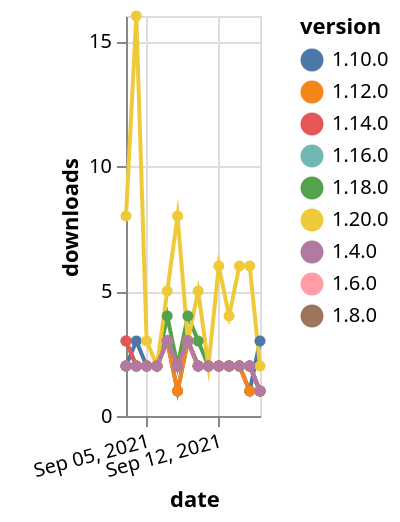 {"$schema": "https://vega.github.io/schema/vega-lite/v5.json", "description": "A simple bar chart with embedded data.", "data": {"values": [{"date": "2021-09-03", "total": 2672, "delta": 2, "version": "1.6.0"}, {"date": "2021-09-04", "total": 2674, "delta": 2, "version": "1.6.0"}, {"date": "2021-09-05", "total": 2676, "delta": 2, "version": "1.6.0"}, {"date": "2021-09-06", "total": 2678, "delta": 2, "version": "1.6.0"}, {"date": "2021-09-07", "total": 2681, "delta": 3, "version": "1.6.0"}, {"date": "2021-09-08", "total": 2683, "delta": 2, "version": "1.6.0"}, {"date": "2021-09-09", "total": 2686, "delta": 3, "version": "1.6.0"}, {"date": "2021-09-10", "total": 2688, "delta": 2, "version": "1.6.0"}, {"date": "2021-09-11", "total": 2690, "delta": 2, "version": "1.6.0"}, {"date": "2021-09-12", "total": 2692, "delta": 2, "version": "1.6.0"}, {"date": "2021-09-13", "total": 2694, "delta": 2, "version": "1.6.0"}, {"date": "2021-09-14", "total": 2696, "delta": 2, "version": "1.6.0"}, {"date": "2021-09-15", "total": 2698, "delta": 2, "version": "1.6.0"}, {"date": "2021-09-16", "total": 2699, "delta": 1, "version": "1.6.0"}, {"date": "2021-09-03", "total": 823, "delta": 3, "version": "1.18.0"}, {"date": "2021-09-04", "total": 825, "delta": 2, "version": "1.18.0"}, {"date": "2021-09-05", "total": 827, "delta": 2, "version": "1.18.0"}, {"date": "2021-09-06", "total": 829, "delta": 2, "version": "1.18.0"}, {"date": "2021-09-07", "total": 833, "delta": 4, "version": "1.18.0"}, {"date": "2021-09-08", "total": 835, "delta": 2, "version": "1.18.0"}, {"date": "2021-09-09", "total": 839, "delta": 4, "version": "1.18.0"}, {"date": "2021-09-10", "total": 842, "delta": 3, "version": "1.18.0"}, {"date": "2021-09-11", "total": 844, "delta": 2, "version": "1.18.0"}, {"date": "2021-09-12", "total": 846, "delta": 2, "version": "1.18.0"}, {"date": "2021-09-13", "total": 848, "delta": 2, "version": "1.18.0"}, {"date": "2021-09-14", "total": 850, "delta": 2, "version": "1.18.0"}, {"date": "2021-09-15", "total": 852, "delta": 2, "version": "1.18.0"}, {"date": "2021-09-16", "total": 853, "delta": 1, "version": "1.18.0"}, {"date": "2021-09-03", "total": 2289, "delta": 2, "version": "1.8.0"}, {"date": "2021-09-04", "total": 2291, "delta": 2, "version": "1.8.0"}, {"date": "2021-09-05", "total": 2293, "delta": 2, "version": "1.8.0"}, {"date": "2021-09-06", "total": 2295, "delta": 2, "version": "1.8.0"}, {"date": "2021-09-07", "total": 2298, "delta": 3, "version": "1.8.0"}, {"date": "2021-09-08", "total": 2300, "delta": 2, "version": "1.8.0"}, {"date": "2021-09-09", "total": 2303, "delta": 3, "version": "1.8.0"}, {"date": "2021-09-10", "total": 2305, "delta": 2, "version": "1.8.0"}, {"date": "2021-09-11", "total": 2307, "delta": 2, "version": "1.8.0"}, {"date": "2021-09-12", "total": 2309, "delta": 2, "version": "1.8.0"}, {"date": "2021-09-13", "total": 2311, "delta": 2, "version": "1.8.0"}, {"date": "2021-09-14", "total": 2313, "delta": 2, "version": "1.8.0"}, {"date": "2021-09-15", "total": 2315, "delta": 2, "version": "1.8.0"}, {"date": "2021-09-16", "total": 2316, "delta": 1, "version": "1.8.0"}, {"date": "2021-09-03", "total": 2153, "delta": 2, "version": "1.10.0"}, {"date": "2021-09-04", "total": 2156, "delta": 3, "version": "1.10.0"}, {"date": "2021-09-05", "total": 2158, "delta": 2, "version": "1.10.0"}, {"date": "2021-09-06", "total": 2160, "delta": 2, "version": "1.10.0"}, {"date": "2021-09-07", "total": 2163, "delta": 3, "version": "1.10.0"}, {"date": "2021-09-08", "total": 2164, "delta": 1, "version": "1.10.0"}, {"date": "2021-09-09", "total": 2167, "delta": 3, "version": "1.10.0"}, {"date": "2021-09-10", "total": 2169, "delta": 2, "version": "1.10.0"}, {"date": "2021-09-11", "total": 2171, "delta": 2, "version": "1.10.0"}, {"date": "2021-09-12", "total": 2173, "delta": 2, "version": "1.10.0"}, {"date": "2021-09-13", "total": 2175, "delta": 2, "version": "1.10.0"}, {"date": "2021-09-14", "total": 2177, "delta": 2, "version": "1.10.0"}, {"date": "2021-09-15", "total": 2178, "delta": 1, "version": "1.10.0"}, {"date": "2021-09-16", "total": 2181, "delta": 3, "version": "1.10.0"}, {"date": "2021-09-03", "total": 357, "delta": 8, "version": "1.20.0"}, {"date": "2021-09-04", "total": 373, "delta": 16, "version": "1.20.0"}, {"date": "2021-09-05", "total": 376, "delta": 3, "version": "1.20.0"}, {"date": "2021-09-06", "total": 378, "delta": 2, "version": "1.20.0"}, {"date": "2021-09-07", "total": 383, "delta": 5, "version": "1.20.0"}, {"date": "2021-09-08", "total": 391, "delta": 8, "version": "1.20.0"}, {"date": "2021-09-09", "total": 394, "delta": 3, "version": "1.20.0"}, {"date": "2021-09-10", "total": 399, "delta": 5, "version": "1.20.0"}, {"date": "2021-09-11", "total": 401, "delta": 2, "version": "1.20.0"}, {"date": "2021-09-12", "total": 407, "delta": 6, "version": "1.20.0"}, {"date": "2021-09-13", "total": 411, "delta": 4, "version": "1.20.0"}, {"date": "2021-09-14", "total": 417, "delta": 6, "version": "1.20.0"}, {"date": "2021-09-15", "total": 423, "delta": 6, "version": "1.20.0"}, {"date": "2021-09-16", "total": 425, "delta": 2, "version": "1.20.0"}, {"date": "2021-09-03", "total": 1057, "delta": 2, "version": "1.16.0"}, {"date": "2021-09-04", "total": 1059, "delta": 2, "version": "1.16.0"}, {"date": "2021-09-05", "total": 1061, "delta": 2, "version": "1.16.0"}, {"date": "2021-09-06", "total": 1063, "delta": 2, "version": "1.16.0"}, {"date": "2021-09-07", "total": 1066, "delta": 3, "version": "1.16.0"}, {"date": "2021-09-08", "total": 1068, "delta": 2, "version": "1.16.0"}, {"date": "2021-09-09", "total": 1071, "delta": 3, "version": "1.16.0"}, {"date": "2021-09-10", "total": 1073, "delta": 2, "version": "1.16.0"}, {"date": "2021-09-11", "total": 1075, "delta": 2, "version": "1.16.0"}, {"date": "2021-09-12", "total": 1077, "delta": 2, "version": "1.16.0"}, {"date": "2021-09-13", "total": 1079, "delta": 2, "version": "1.16.0"}, {"date": "2021-09-14", "total": 1081, "delta": 2, "version": "1.16.0"}, {"date": "2021-09-15", "total": 1083, "delta": 2, "version": "1.16.0"}, {"date": "2021-09-16", "total": 1084, "delta": 1, "version": "1.16.0"}, {"date": "2021-09-03", "total": 1726, "delta": 3, "version": "1.14.0"}, {"date": "2021-09-04", "total": 1728, "delta": 2, "version": "1.14.0"}, {"date": "2021-09-05", "total": 1730, "delta": 2, "version": "1.14.0"}, {"date": "2021-09-06", "total": 1732, "delta": 2, "version": "1.14.0"}, {"date": "2021-09-07", "total": 1735, "delta": 3, "version": "1.14.0"}, {"date": "2021-09-08", "total": 1737, "delta": 2, "version": "1.14.0"}, {"date": "2021-09-09", "total": 1740, "delta": 3, "version": "1.14.0"}, {"date": "2021-09-10", "total": 1742, "delta": 2, "version": "1.14.0"}, {"date": "2021-09-11", "total": 1744, "delta": 2, "version": "1.14.0"}, {"date": "2021-09-12", "total": 1746, "delta": 2, "version": "1.14.0"}, {"date": "2021-09-13", "total": 1748, "delta": 2, "version": "1.14.0"}, {"date": "2021-09-14", "total": 1750, "delta": 2, "version": "1.14.0"}, {"date": "2021-09-15", "total": 1752, "delta": 2, "version": "1.14.0"}, {"date": "2021-09-16", "total": 1753, "delta": 1, "version": "1.14.0"}, {"date": "2021-09-03", "total": 1689, "delta": 2, "version": "1.12.0"}, {"date": "2021-09-04", "total": 1691, "delta": 2, "version": "1.12.0"}, {"date": "2021-09-05", "total": 1693, "delta": 2, "version": "1.12.0"}, {"date": "2021-09-06", "total": 1695, "delta": 2, "version": "1.12.0"}, {"date": "2021-09-07", "total": 1698, "delta": 3, "version": "1.12.0"}, {"date": "2021-09-08", "total": 1699, "delta": 1, "version": "1.12.0"}, {"date": "2021-09-09", "total": 1702, "delta": 3, "version": "1.12.0"}, {"date": "2021-09-10", "total": 1704, "delta": 2, "version": "1.12.0"}, {"date": "2021-09-11", "total": 1706, "delta": 2, "version": "1.12.0"}, {"date": "2021-09-12", "total": 1708, "delta": 2, "version": "1.12.0"}, {"date": "2021-09-13", "total": 1710, "delta": 2, "version": "1.12.0"}, {"date": "2021-09-14", "total": 1712, "delta": 2, "version": "1.12.0"}, {"date": "2021-09-15", "total": 1713, "delta": 1, "version": "1.12.0"}, {"date": "2021-09-16", "total": 1714, "delta": 1, "version": "1.12.0"}, {"date": "2021-09-03", "total": 2565, "delta": 2, "version": "1.4.0"}, {"date": "2021-09-04", "total": 2567, "delta": 2, "version": "1.4.0"}, {"date": "2021-09-05", "total": 2569, "delta": 2, "version": "1.4.0"}, {"date": "2021-09-06", "total": 2571, "delta": 2, "version": "1.4.0"}, {"date": "2021-09-07", "total": 2574, "delta": 3, "version": "1.4.0"}, {"date": "2021-09-08", "total": 2576, "delta": 2, "version": "1.4.0"}, {"date": "2021-09-09", "total": 2579, "delta": 3, "version": "1.4.0"}, {"date": "2021-09-10", "total": 2581, "delta": 2, "version": "1.4.0"}, {"date": "2021-09-11", "total": 2583, "delta": 2, "version": "1.4.0"}, {"date": "2021-09-12", "total": 2585, "delta": 2, "version": "1.4.0"}, {"date": "2021-09-13", "total": 2587, "delta": 2, "version": "1.4.0"}, {"date": "2021-09-14", "total": 2589, "delta": 2, "version": "1.4.0"}, {"date": "2021-09-15", "total": 2591, "delta": 2, "version": "1.4.0"}, {"date": "2021-09-16", "total": 2592, "delta": 1, "version": "1.4.0"}]}, "width": "container", "mark": {"type": "line", "point": {"filled": true}}, "encoding": {"x": {"field": "date", "type": "temporal", "timeUnit": "yearmonthdate", "title": "date", "axis": {"labelAngle": -15}}, "y": {"field": "delta", "type": "quantitative", "title": "downloads"}, "color": {"field": "version", "type": "nominal"}, "tooltip": {"field": "delta"}}}